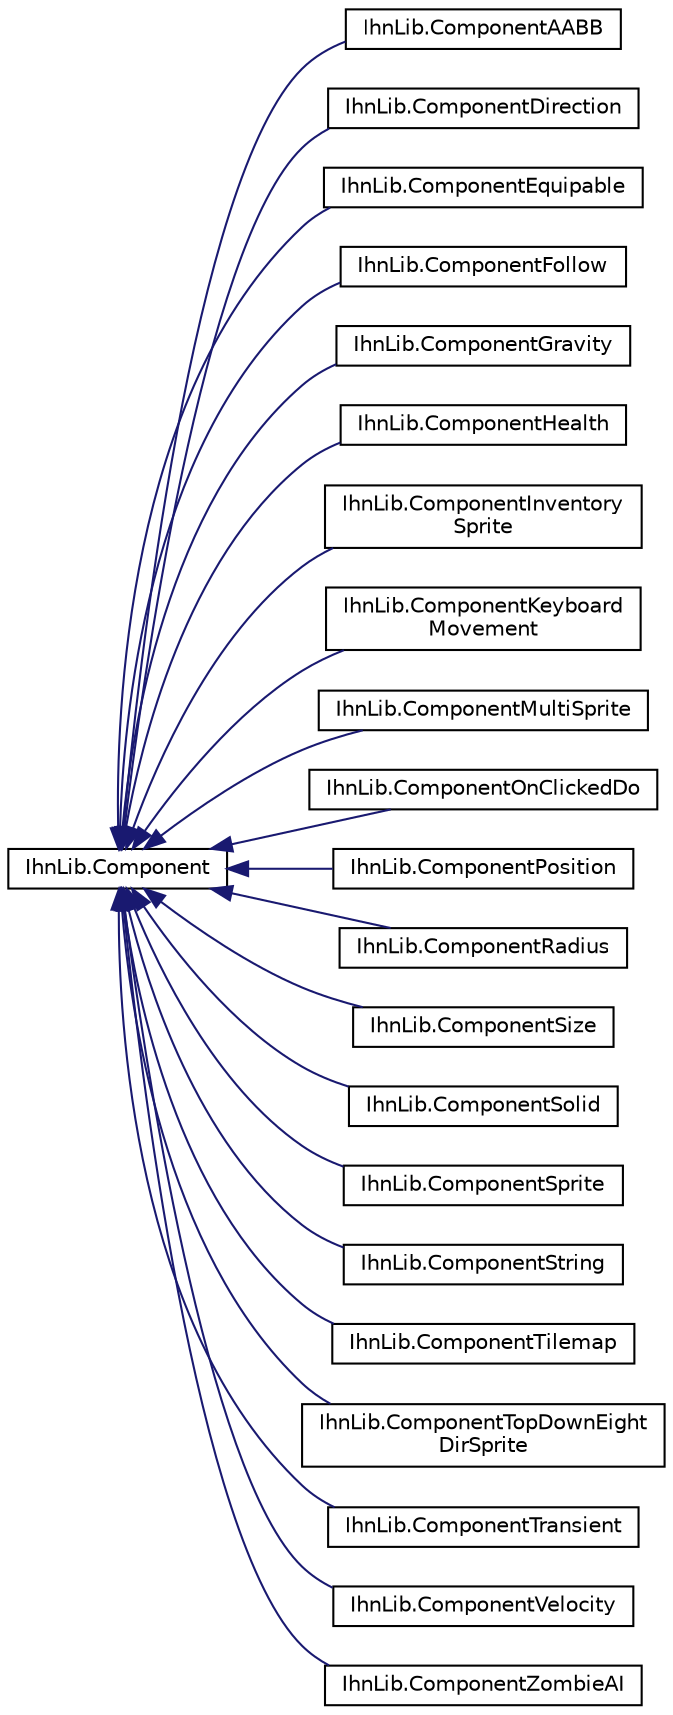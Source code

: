 digraph "Graphical Class Hierarchy"
{
  edge [fontname="Helvetica",fontsize="10",labelfontname="Helvetica",labelfontsize="10"];
  node [fontname="Helvetica",fontsize="10",shape=record];
  rankdir="LR";
  Node1 [label="IhnLib.Component",height=0.2,width=0.4,color="black", fillcolor="white", style="filled",URL="$class_ihn_lib_1_1_component.html",tooltip="Abstract class that is extended and added to entities "];
  Node1 -> Node2 [dir="back",color="midnightblue",fontsize="10",style="solid",fontname="Helvetica"];
  Node2 [label="IhnLib.ComponentAABB",height=0.2,width=0.4,color="black", fillcolor="white", style="filled",URL="$class_ihn_lib_1_1_component_a_a_b_b.html"];
  Node1 -> Node3 [dir="back",color="midnightblue",fontsize="10",style="solid",fontname="Helvetica"];
  Node3 [label="IhnLib.ComponentDirection",height=0.2,width=0.4,color="black", fillcolor="white", style="filled",URL="$class_ihn_lib_1_1_component_direction.html"];
  Node1 -> Node4 [dir="back",color="midnightblue",fontsize="10",style="solid",fontname="Helvetica"];
  Node4 [label="IhnLib.ComponentEquipable",height=0.2,width=0.4,color="black", fillcolor="white", style="filled",URL="$class_ihn_lib_1_1_component_equipable.html"];
  Node1 -> Node5 [dir="back",color="midnightblue",fontsize="10",style="solid",fontname="Helvetica"];
  Node5 [label="IhnLib.ComponentFollow",height=0.2,width=0.4,color="black", fillcolor="white", style="filled",URL="$class_ihn_lib_1_1_component_follow.html"];
  Node1 -> Node6 [dir="back",color="midnightblue",fontsize="10",style="solid",fontname="Helvetica"];
  Node6 [label="IhnLib.ComponentGravity",height=0.2,width=0.4,color="black", fillcolor="white", style="filled",URL="$class_ihn_lib_1_1_component_gravity.html"];
  Node1 -> Node7 [dir="back",color="midnightblue",fontsize="10",style="solid",fontname="Helvetica"];
  Node7 [label="IhnLib.ComponentHealth",height=0.2,width=0.4,color="black", fillcolor="white", style="filled",URL="$class_ihn_lib_1_1_component_health.html"];
  Node1 -> Node8 [dir="back",color="midnightblue",fontsize="10",style="solid",fontname="Helvetica"];
  Node8 [label="IhnLib.ComponentInventory\lSprite",height=0.2,width=0.4,color="black", fillcolor="white", style="filled",URL="$class_ihn_lib_1_1_component_inventory_sprite.html",tooltip="Allows an entity to be rendered in a GUI setting "];
  Node1 -> Node9 [dir="back",color="midnightblue",fontsize="10",style="solid",fontname="Helvetica"];
  Node9 [label="IhnLib.ComponentKeyboard\lMovement",height=0.2,width=0.4,color="black", fillcolor="white", style="filled",URL="$class_ihn_lib_1_1_component_keyboard_movement.html"];
  Node1 -> Node10 [dir="back",color="midnightblue",fontsize="10",style="solid",fontname="Helvetica"];
  Node10 [label="IhnLib.ComponentMultiSprite",height=0.2,width=0.4,color="black", fillcolor="white", style="filled",URL="$class_ihn_lib_1_1_component_multi_sprite.html"];
  Node1 -> Node11 [dir="back",color="midnightblue",fontsize="10",style="solid",fontname="Helvetica"];
  Node11 [label="IhnLib.ComponentOnClickedDo",height=0.2,width=0.4,color="black", fillcolor="white", style="filled",URL="$class_ihn_lib_1_1_component_on_clicked_do.html"];
  Node1 -> Node12 [dir="back",color="midnightblue",fontsize="10",style="solid",fontname="Helvetica"];
  Node12 [label="IhnLib.ComponentPosition",height=0.2,width=0.4,color="black", fillcolor="white", style="filled",URL="$class_ihn_lib_1_1_component_position.html"];
  Node1 -> Node13 [dir="back",color="midnightblue",fontsize="10",style="solid",fontname="Helvetica"];
  Node13 [label="IhnLib.ComponentRadius",height=0.2,width=0.4,color="black", fillcolor="white", style="filled",URL="$class_ihn_lib_1_1_component_radius.html"];
  Node1 -> Node14 [dir="back",color="midnightblue",fontsize="10",style="solid",fontname="Helvetica"];
  Node14 [label="IhnLib.ComponentSize",height=0.2,width=0.4,color="black", fillcolor="white", style="filled",URL="$class_ihn_lib_1_1_component_size.html"];
  Node1 -> Node15 [dir="back",color="midnightblue",fontsize="10",style="solid",fontname="Helvetica"];
  Node15 [label="IhnLib.ComponentSolid",height=0.2,width=0.4,color="black", fillcolor="white", style="filled",URL="$class_ihn_lib_1_1_component_solid.html"];
  Node1 -> Node16 [dir="back",color="midnightblue",fontsize="10",style="solid",fontname="Helvetica"];
  Node16 [label="IhnLib.ComponentSprite",height=0.2,width=0.4,color="black", fillcolor="white", style="filled",URL="$class_ihn_lib_1_1_component_sprite.html"];
  Node1 -> Node17 [dir="back",color="midnightblue",fontsize="10",style="solid",fontname="Helvetica"];
  Node17 [label="IhnLib.ComponentString",height=0.2,width=0.4,color="black", fillcolor="white", style="filled",URL="$class_ihn_lib_1_1_component_string.html",tooltip="Attaches a string and a font to an entity "];
  Node1 -> Node18 [dir="back",color="midnightblue",fontsize="10",style="solid",fontname="Helvetica"];
  Node18 [label="IhnLib.ComponentTilemap",height=0.2,width=0.4,color="black", fillcolor="white", style="filled",URL="$class_ihn_lib_1_1_component_tilemap.html"];
  Node1 -> Node19 [dir="back",color="midnightblue",fontsize="10",style="solid",fontname="Helvetica"];
  Node19 [label="IhnLib.ComponentTopDownEight\lDirSprite",height=0.2,width=0.4,color="black", fillcolor="white", style="filled",URL="$class_ihn_lib_1_1_component_top_down_eight_dir_sprite.html"];
  Node1 -> Node20 [dir="back",color="midnightblue",fontsize="10",style="solid",fontname="Helvetica"];
  Node20 [label="IhnLib.ComponentTransient",height=0.2,width=0.4,color="black", fillcolor="white", style="filled",URL="$class_ihn_lib_1_1_component_transient.html"];
  Node1 -> Node21 [dir="back",color="midnightblue",fontsize="10",style="solid",fontname="Helvetica"];
  Node21 [label="IhnLib.ComponentVelocity",height=0.2,width=0.4,color="black", fillcolor="white", style="filled",URL="$class_ihn_lib_1_1_component_velocity.html"];
  Node1 -> Node22 [dir="back",color="midnightblue",fontsize="10",style="solid",fontname="Helvetica"];
  Node22 [label="IhnLib.ComponentZombieAI",height=0.2,width=0.4,color="black", fillcolor="white", style="filled",URL="$class_ihn_lib_1_1_component_zombie_a_i.html"];
}
